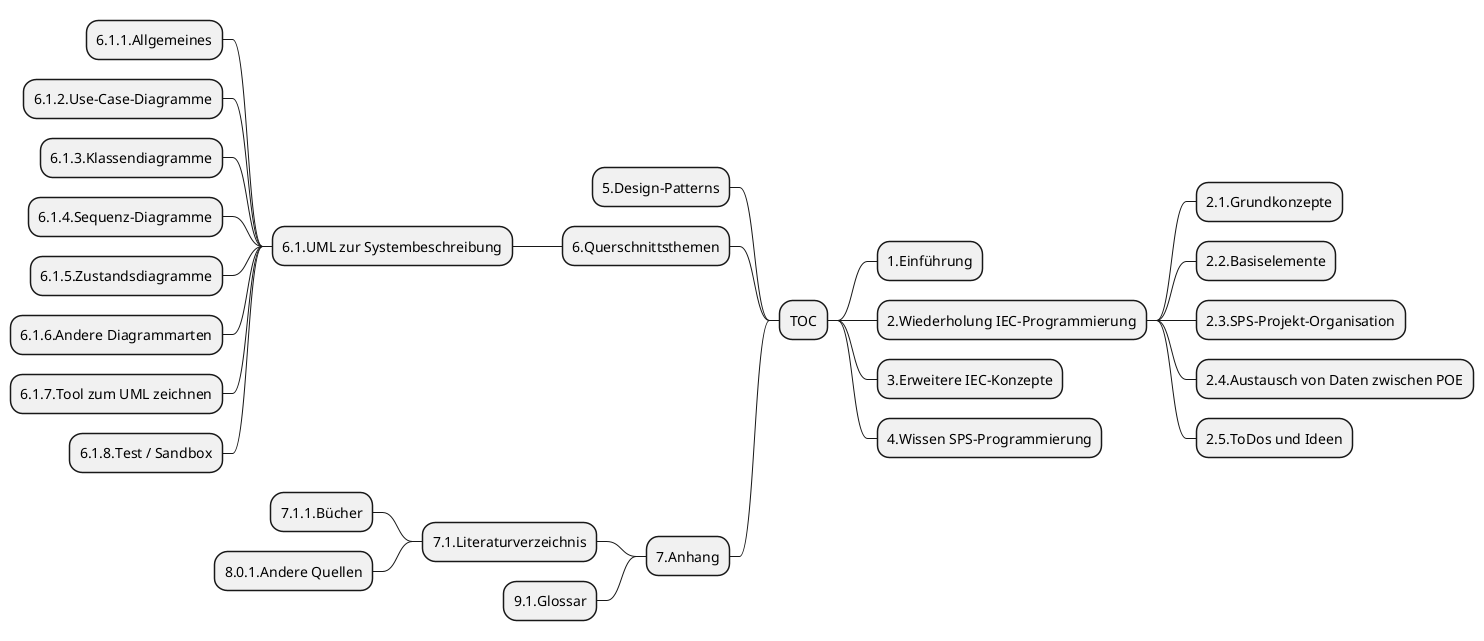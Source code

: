 @startmindmap
* TOC
** 1.Einführung
** 2.Wiederholung IEC-Programmierung
*** 2.1.Grundkonzepte
*** 2.2.Basiselemente
*** 2.3.SPS-Projekt-Organisation
*** 2.4.Austausch von Daten zwischen POE
*** 2.5.ToDos und Ideen
** 3.Erweitere IEC-Konzepte
** 4.Wissen SPS-Programmierung
left side
** 5.Design-Patterns
** 6.Querschnittsthemen
*** 6.1.UML zur Systembeschreibung
**** 6.1.1.Allgemeines
**** 6.1.2.Use-Case-Diagramme
**** 6.1.3.Klassendiagramme
**** 6.1.4.Sequenz-Diagramme
**** 6.1.5.Zustandsdiagramme
**** 6.1.6.Andere Diagrammarten
**** 6.1.7.Tool zum UML zeichnen
**** 6.1.8.Test / Sandbox
** 7.Anhang
*** 7.1.Literaturverzeichnis
**** 7.1.1.Bücher
**** 8.0.1.Andere Quellen
*** 9.1.Glossar
@endmindmap
